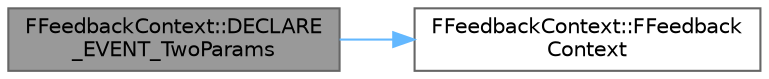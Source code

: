 digraph "FFeedbackContext::DECLARE_EVENT_TwoParams"
{
 // INTERACTIVE_SVG=YES
 // LATEX_PDF_SIZE
  bgcolor="transparent";
  edge [fontname=Helvetica,fontsize=10,labelfontname=Helvetica,labelfontsize=10];
  node [fontname=Helvetica,fontsize=10,shape=box,height=0.2,width=0.4];
  rankdir="LR";
  Node1 [id="Node000001",label="FFeedbackContext::DECLARE\l_EVENT_TwoParams",height=0.2,width=0.4,color="gray40", fillcolor="grey60", style="filled", fontcolor="black",tooltip=" "];
  Node1 -> Node2 [id="edge1_Node000001_Node000002",color="steelblue1",style="solid",tooltip=" "];
  Node2 [id="Node000002",label="FFeedbackContext::FFeedback\lContext",height=0.2,width=0.4,color="grey40", fillcolor="white", style="filled",URL="$d5/d1b/classFFeedbackContext.html#a3779a70b249af39ee28d1a24f3c87663",tooltip=" "];
}
